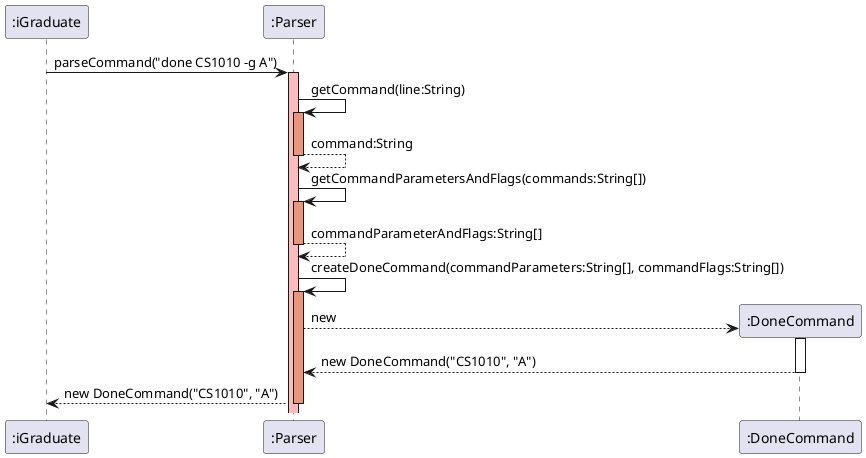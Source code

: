 @startuml
participant ":iGraduate" as iGraduate
participant ":Parser" as Parser
participant ":DoneCommand" as DoneCommand

iGraduate -> Parser: parseCommand("done CS1010 -g A")
activate Parser #FFBBBB

Parser -> Parser: getCommand(line:String)
activate Parser #DarkSalmon
return command:String

Parser -> Parser: getCommandParametersAndFlags(commands:String[])
activate Parser #DarkSalmon
return commandParameterAndFlags:String[]

Parser -> Parser: createDoneCommand(commandParameters:String[], commandFlags:String[])
activate Parser #DarkSalmon

create DoneCommand
Parser --> DoneCommand: new
activate DoneCommand
DoneCommand --> Parser: new DoneCommand("CS1010", "A")
deactivate DoneCommand

Parser --> iGraduate: new DoneCommand("CS1010", "A")
deactivate Parser
@enduml